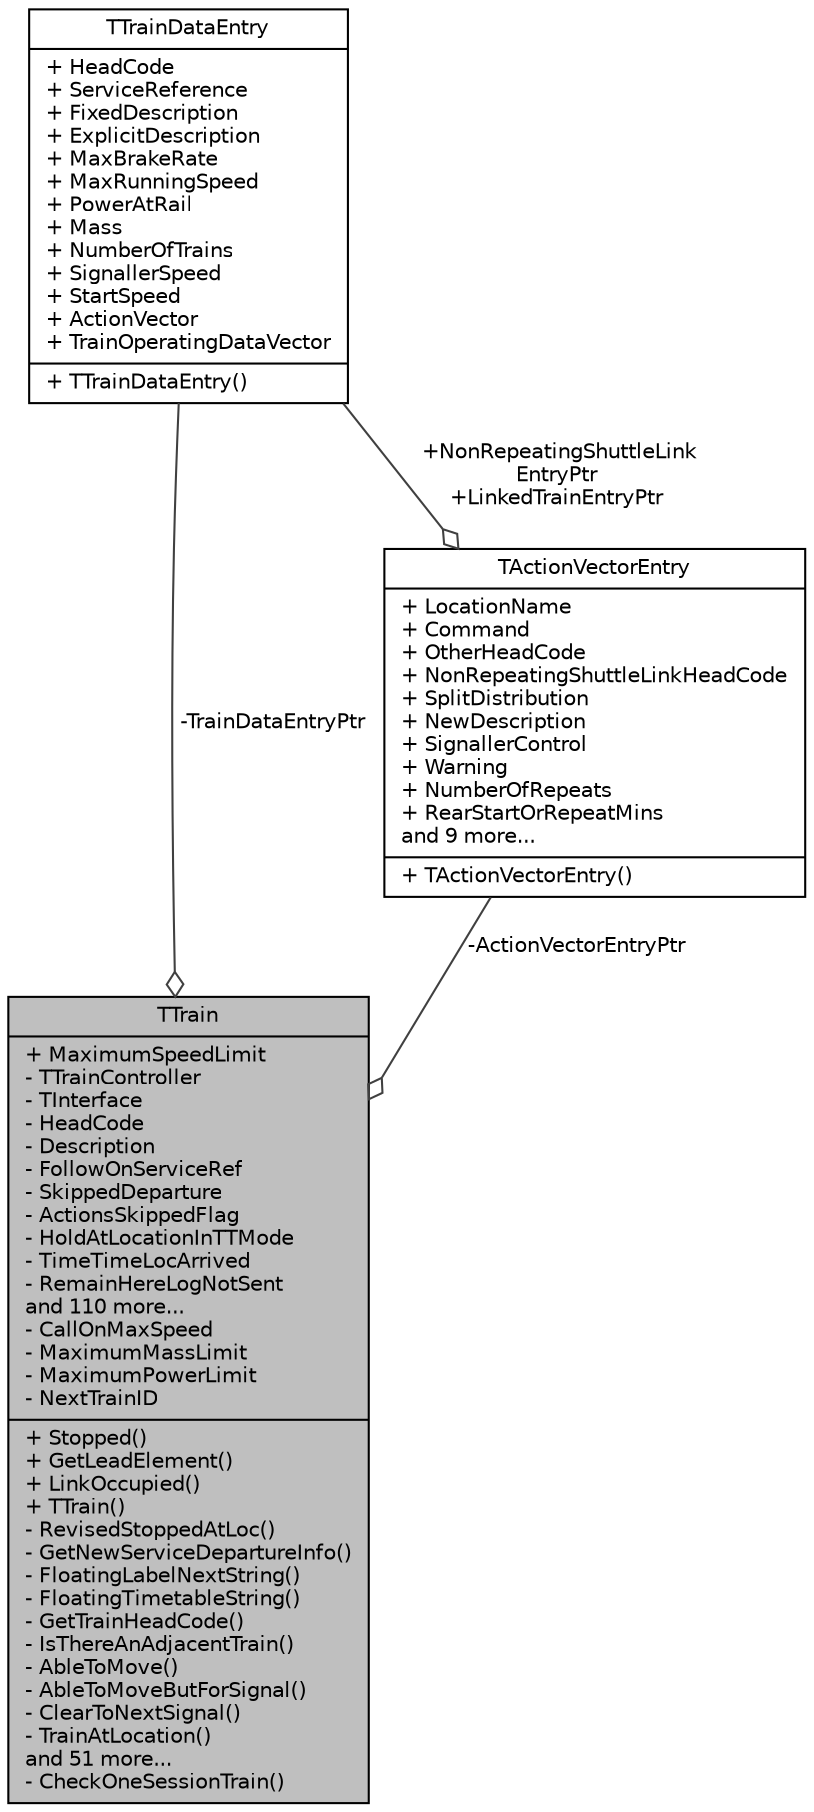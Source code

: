 digraph "TTrain"
{
 // INTERACTIVE_SVG=YES
 // LATEX_PDF_SIZE
  edge [fontname="Helvetica",fontsize="10",labelfontname="Helvetica",labelfontsize="10"];
  node [fontname="Helvetica",fontsize="10",shape=record];
  Node1 [label="{TTrain\n|+ MaximumSpeedLimit\l- TTrainController\l- TInterface\l- HeadCode\l- Description\l- FollowOnServiceRef\l- SkippedDeparture\l- ActionsSkippedFlag\l- HoldAtLocationInTTMode\l- TimeTimeLocArrived\l- RemainHereLogNotSent\land 110 more...\l- CallOnMaxSpeed\l- MaximumMassLimit\l- MaximumPowerLimit\l- NextTrainID\l|+ Stopped()\l+ GetLeadElement()\l+ LinkOccupied()\l+ TTrain()\l- RevisedStoppedAtLoc()\l- GetNewServiceDepartureInfo()\l- FloatingLabelNextString()\l- FloatingTimetableString()\l- GetTrainHeadCode()\l- IsThereAnAdjacentTrain()\l- AbleToMove()\l- AbleToMoveButForSignal()\l- ClearToNextSignal()\l- TrainAtLocation()\land 51 more...\l- CheckOneSessionTrain()\l}",height=0.2,width=0.4,color="black", fillcolor="grey75", style="filled", fontcolor="black",tooltip=" "];
  Node2 -> Node1 [color="grey25",fontsize="10",style="solid",label=" -TrainDataEntryPtr" ,arrowhead="odiamond",fontname="Helvetica"];
  Node2 [label="{TTrainDataEntry\n|+ HeadCode\l+ ServiceReference\l+ FixedDescription\l+ ExplicitDescription\l+ MaxBrakeRate\l+ MaxRunningSpeed\l+ PowerAtRail\l+ Mass\l+ NumberOfTrains\l+ SignallerSpeed\l+ StartSpeed\l+ ActionVector\l+ TrainOperatingDataVector\l|+ TTrainDataEntry()\l}",height=0.2,width=0.4,color="black", fillcolor="white", style="filled",URL="$class_t_train_data_entry.html",tooltip="Contains all data for a single timetable service entry."];
  Node3 -> Node1 [color="grey25",fontsize="10",style="solid",label=" -ActionVectorEntryPtr" ,arrowhead="odiamond",fontname="Helvetica"];
  Node3 [label="{TActionVectorEntry\n|+ LocationName\l+ Command\l+ OtherHeadCode\l+ NonRepeatingShuttleLinkHeadCode\l+ SplitDistribution\l+ NewDescription\l+ SignallerControl\l+ Warning\l+ NumberOfRepeats\l+ RearStartOrRepeatMins\land 9 more...\l|+ TActionVectorEntry()\l}",height=0.2,width=0.4,color="black", fillcolor="white", style="filled",URL="$class_t_action_vector_entry.html",tooltip="Contains a single train action in a timetable - repeat entry is also of this class though no train ac..."];
  Node2 -> Node3 [color="grey25",fontsize="10",style="solid",label=" +NonRepeatingShuttleLink\lEntryPtr\n+LinkedTrainEntryPtr" ,arrowhead="odiamond",fontname="Helvetica"];
}
